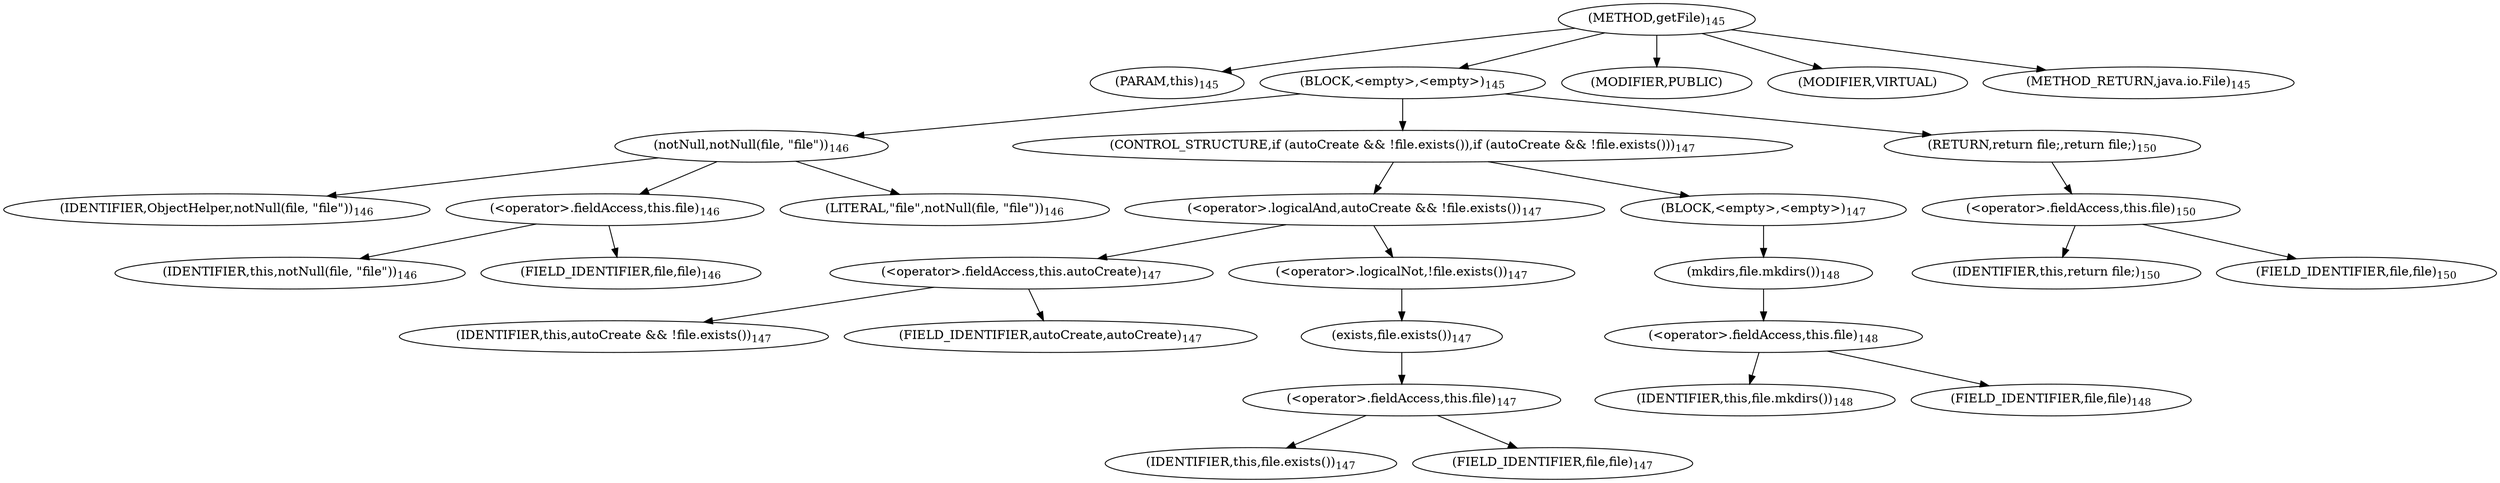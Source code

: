 digraph "getFile" {  
"473" [label = <(METHOD,getFile)<SUB>145</SUB>> ]
"474" [label = <(PARAM,this)<SUB>145</SUB>> ]
"475" [label = <(BLOCK,&lt;empty&gt;,&lt;empty&gt;)<SUB>145</SUB>> ]
"476" [label = <(notNull,notNull(file, &quot;file&quot;))<SUB>146</SUB>> ]
"477" [label = <(IDENTIFIER,ObjectHelper,notNull(file, &quot;file&quot;))<SUB>146</SUB>> ]
"478" [label = <(&lt;operator&gt;.fieldAccess,this.file)<SUB>146</SUB>> ]
"479" [label = <(IDENTIFIER,this,notNull(file, &quot;file&quot;))<SUB>146</SUB>> ]
"480" [label = <(FIELD_IDENTIFIER,file,file)<SUB>146</SUB>> ]
"481" [label = <(LITERAL,&quot;file&quot;,notNull(file, &quot;file&quot;))<SUB>146</SUB>> ]
"482" [label = <(CONTROL_STRUCTURE,if (autoCreate &amp;&amp; !file.exists()),if (autoCreate &amp;&amp; !file.exists()))<SUB>147</SUB>> ]
"483" [label = <(&lt;operator&gt;.logicalAnd,autoCreate &amp;&amp; !file.exists())<SUB>147</SUB>> ]
"484" [label = <(&lt;operator&gt;.fieldAccess,this.autoCreate)<SUB>147</SUB>> ]
"485" [label = <(IDENTIFIER,this,autoCreate &amp;&amp; !file.exists())<SUB>147</SUB>> ]
"486" [label = <(FIELD_IDENTIFIER,autoCreate,autoCreate)<SUB>147</SUB>> ]
"487" [label = <(&lt;operator&gt;.logicalNot,!file.exists())<SUB>147</SUB>> ]
"488" [label = <(exists,file.exists())<SUB>147</SUB>> ]
"489" [label = <(&lt;operator&gt;.fieldAccess,this.file)<SUB>147</SUB>> ]
"490" [label = <(IDENTIFIER,this,file.exists())<SUB>147</SUB>> ]
"491" [label = <(FIELD_IDENTIFIER,file,file)<SUB>147</SUB>> ]
"492" [label = <(BLOCK,&lt;empty&gt;,&lt;empty&gt;)<SUB>147</SUB>> ]
"493" [label = <(mkdirs,file.mkdirs())<SUB>148</SUB>> ]
"494" [label = <(&lt;operator&gt;.fieldAccess,this.file)<SUB>148</SUB>> ]
"495" [label = <(IDENTIFIER,this,file.mkdirs())<SUB>148</SUB>> ]
"496" [label = <(FIELD_IDENTIFIER,file,file)<SUB>148</SUB>> ]
"497" [label = <(RETURN,return file;,return file;)<SUB>150</SUB>> ]
"498" [label = <(&lt;operator&gt;.fieldAccess,this.file)<SUB>150</SUB>> ]
"499" [label = <(IDENTIFIER,this,return file;)<SUB>150</SUB>> ]
"500" [label = <(FIELD_IDENTIFIER,file,file)<SUB>150</SUB>> ]
"501" [label = <(MODIFIER,PUBLIC)> ]
"502" [label = <(MODIFIER,VIRTUAL)> ]
"503" [label = <(METHOD_RETURN,java.io.File)<SUB>145</SUB>> ]
  "473" -> "474" 
  "473" -> "475" 
  "473" -> "501" 
  "473" -> "502" 
  "473" -> "503" 
  "475" -> "476" 
  "475" -> "482" 
  "475" -> "497" 
  "476" -> "477" 
  "476" -> "478" 
  "476" -> "481" 
  "478" -> "479" 
  "478" -> "480" 
  "482" -> "483" 
  "482" -> "492" 
  "483" -> "484" 
  "483" -> "487" 
  "484" -> "485" 
  "484" -> "486" 
  "487" -> "488" 
  "488" -> "489" 
  "489" -> "490" 
  "489" -> "491" 
  "492" -> "493" 
  "493" -> "494" 
  "494" -> "495" 
  "494" -> "496" 
  "497" -> "498" 
  "498" -> "499" 
  "498" -> "500" 
}
